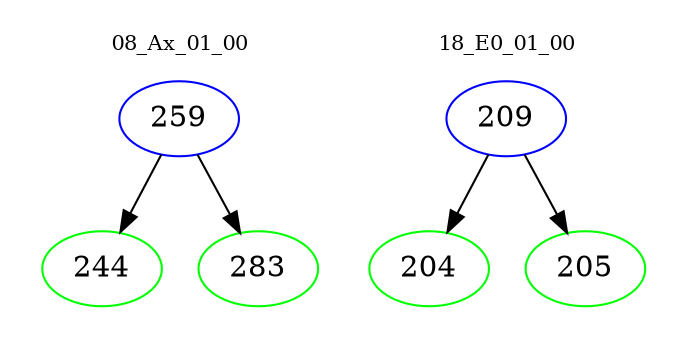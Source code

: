 digraph{
subgraph cluster_0 {
color = white
label = "08_Ax_01_00";
fontsize=10;
T0_259 [label="259", color="blue"]
T0_259 -> T0_244 [color="black"]
T0_244 [label="244", color="green"]
T0_259 -> T0_283 [color="black"]
T0_283 [label="283", color="green"]
}
subgraph cluster_1 {
color = white
label = "18_E0_01_00";
fontsize=10;
T1_209 [label="209", color="blue"]
T1_209 -> T1_204 [color="black"]
T1_204 [label="204", color="green"]
T1_209 -> T1_205 [color="black"]
T1_205 [label="205", color="green"]
}
}
